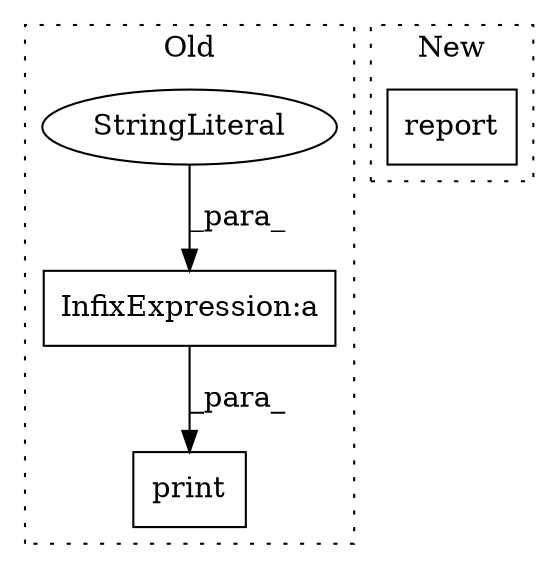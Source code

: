 digraph G {
subgraph cluster0 {
1 [label="print" a="32" s="2879,2984" l="6,1" shape="box"];
3 [label="InfixExpression:a" a="27" s="2969" l="3" shape="box"];
4 [label="StringLiteral" a="45" s="2972" l="12" shape="ellipse"];
label = "Old";
style="dotted";
}
subgraph cluster1 {
2 [label="report" a="32" s="4648,4666" l="7,1" shape="box"];
label = "New";
style="dotted";
}
3 -> 1 [label="_para_"];
4 -> 3 [label="_para_"];
}